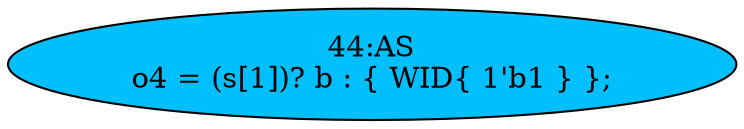 strict digraph "" {
	node [label="\N"];
	"44:AS"	 [ast="<pyverilog.vparser.ast.Assign object at 0x7fc9054c0d10>",
		def_var="['o4']",
		fillcolor=deepskyblue,
		label="44:AS
o4 = (s[1])? b : { WID{ 1'b1 } };",
		statements="[]",
		style=filled,
		typ=Assign,
		use_var="['s', 'b']"];
}
